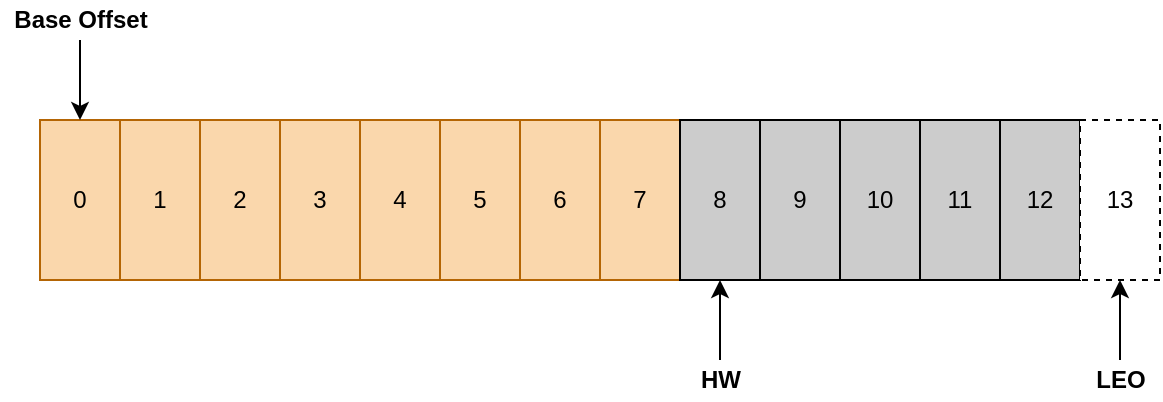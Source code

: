 <mxfile version="12.4.2" type="device" pages="1"><diagram id="ZgFPr_CpRAwy4KdlK6NI" name="第 1 页"><mxGraphModel dx="1106" dy="830" grid="1" gridSize="10" guides="1" tooltips="1" connect="1" arrows="1" fold="1" page="1" pageScale="1" pageWidth="827" pageHeight="1169" math="0" shadow="0"><root><mxCell id="0"/><mxCell id="1" parent="0"/><mxCell id="JZUqVQxIV-FvLMh1uVYJ-1" value="0" style="rounded=0;whiteSpace=wrap;html=1;fillColor=#fad7ac;strokeColor=#b46504;" vertex="1" parent="1"><mxGeometry x="120" y="200" width="40" height="80" as="geometry"/></mxCell><mxCell id="JZUqVQxIV-FvLMh1uVYJ-2" value="1" style="rounded=0;whiteSpace=wrap;html=1;fillColor=#fad7ac;strokeColor=#b46504;" vertex="1" parent="1"><mxGeometry x="160" y="200" width="40" height="80" as="geometry"/></mxCell><mxCell id="JZUqVQxIV-FvLMh1uVYJ-3" value="2" style="rounded=0;whiteSpace=wrap;html=1;fillColor=#fad7ac;strokeColor=#b46504;" vertex="1" parent="1"><mxGeometry x="200" y="200" width="40" height="80" as="geometry"/></mxCell><mxCell id="JZUqVQxIV-FvLMh1uVYJ-4" value="3" style="rounded=0;whiteSpace=wrap;html=1;fillColor=#fad7ac;strokeColor=#b46504;" vertex="1" parent="1"><mxGeometry x="240" y="200" width="40" height="80" as="geometry"/></mxCell><mxCell id="JZUqVQxIV-FvLMh1uVYJ-5" value="4" style="rounded=0;whiteSpace=wrap;html=1;fillColor=#fad7ac;strokeColor=#b46504;" vertex="1" parent="1"><mxGeometry x="280" y="200" width="40" height="80" as="geometry"/></mxCell><mxCell id="JZUqVQxIV-FvLMh1uVYJ-6" value="5" style="rounded=0;whiteSpace=wrap;html=1;fillColor=#fad7ac;strokeColor=#b46504;" vertex="1" parent="1"><mxGeometry x="320" y="200" width="40" height="80" as="geometry"/></mxCell><mxCell id="JZUqVQxIV-FvLMh1uVYJ-7" value="6" style="rounded=0;whiteSpace=wrap;html=1;fillColor=#fad7ac;strokeColor=#b46504;" vertex="1" parent="1"><mxGeometry x="360" y="200" width="40" height="80" as="geometry"/></mxCell><mxCell id="JZUqVQxIV-FvLMh1uVYJ-8" value="7" style="rounded=0;whiteSpace=wrap;html=1;fillColor=#fad7ac;strokeColor=#b46504;" vertex="1" parent="1"><mxGeometry x="400" y="200" width="40" height="80" as="geometry"/></mxCell><mxCell id="JZUqVQxIV-FvLMh1uVYJ-9" value="8" style="rounded=0;whiteSpace=wrap;html=1;fillColor=#CCCCCC;" vertex="1" parent="1"><mxGeometry x="440" y="200" width="40" height="80" as="geometry"/></mxCell><mxCell id="JZUqVQxIV-FvLMh1uVYJ-10" value="9" style="rounded=0;whiteSpace=wrap;html=1;fillColor=#CCCCCC;" vertex="1" parent="1"><mxGeometry x="480" y="200" width="40" height="80" as="geometry"/></mxCell><mxCell id="JZUqVQxIV-FvLMh1uVYJ-12" style="edgeStyle=orthogonalEdgeStyle;rounded=0;orthogonalLoop=1;jettySize=auto;html=1;entryX=0.5;entryY=0;entryDx=0;entryDy=0;" edge="1" parent="1" source="JZUqVQxIV-FvLMh1uVYJ-11" target="JZUqVQxIV-FvLMh1uVYJ-1"><mxGeometry relative="1" as="geometry"/></mxCell><mxCell id="JZUqVQxIV-FvLMh1uVYJ-11" value="&lt;b&gt;Base Offset&lt;/b&gt;" style="text;html=1;align=center;verticalAlign=middle;resizable=0;points=[];;autosize=1;" vertex="1" parent="1"><mxGeometry x="100" y="140" width="80" height="20" as="geometry"/></mxCell><mxCell id="JZUqVQxIV-FvLMh1uVYJ-14" style="edgeStyle=orthogonalEdgeStyle;rounded=0;orthogonalLoop=1;jettySize=auto;html=1;entryX=0.5;entryY=1;entryDx=0;entryDy=0;" edge="1" parent="1" source="JZUqVQxIV-FvLMh1uVYJ-13" target="JZUqVQxIV-FvLMh1uVYJ-9"><mxGeometry relative="1" as="geometry"/></mxCell><mxCell id="JZUqVQxIV-FvLMh1uVYJ-13" value="&lt;b&gt;HW&lt;/b&gt;" style="text;html=1;align=center;verticalAlign=middle;resizable=0;points=[];;autosize=1;" vertex="1" parent="1"><mxGeometry x="440" y="320" width="40" height="20" as="geometry"/></mxCell><mxCell id="JZUqVQxIV-FvLMh1uVYJ-15" value="10" style="rounded=0;whiteSpace=wrap;html=1;fillColor=#CCCCCC;" vertex="1" parent="1"><mxGeometry x="520" y="200" width="40" height="80" as="geometry"/></mxCell><mxCell id="JZUqVQxIV-FvLMh1uVYJ-16" value="11" style="rounded=0;whiteSpace=wrap;html=1;fillColor=#CCCCCC;" vertex="1" parent="1"><mxGeometry x="560" y="200" width="40" height="80" as="geometry"/></mxCell><mxCell id="JZUqVQxIV-FvLMh1uVYJ-17" value="12" style="rounded=0;whiteSpace=wrap;html=1;fillColor=#CCCCCC;" vertex="1" parent="1"><mxGeometry x="600" y="200" width="40" height="80" as="geometry"/></mxCell><mxCell id="JZUqVQxIV-FvLMh1uVYJ-18" value="13" style="rounded=0;whiteSpace=wrap;html=1;dashed=1;" vertex="1" parent="1"><mxGeometry x="640" y="200" width="40" height="80" as="geometry"/></mxCell><mxCell id="JZUqVQxIV-FvLMh1uVYJ-20" style="edgeStyle=orthogonalEdgeStyle;rounded=0;orthogonalLoop=1;jettySize=auto;html=1;entryX=0.5;entryY=1;entryDx=0;entryDy=0;" edge="1" parent="1" source="JZUqVQxIV-FvLMh1uVYJ-19" target="JZUqVQxIV-FvLMh1uVYJ-18"><mxGeometry relative="1" as="geometry"/></mxCell><mxCell id="JZUqVQxIV-FvLMh1uVYJ-19" value="&lt;b&gt;LEO&lt;/b&gt;" style="text;html=1;align=center;verticalAlign=middle;resizable=0;points=[];;autosize=1;" vertex="1" parent="1"><mxGeometry x="640" y="320" width="40" height="20" as="geometry"/></mxCell></root></mxGraphModel></diagram></mxfile>